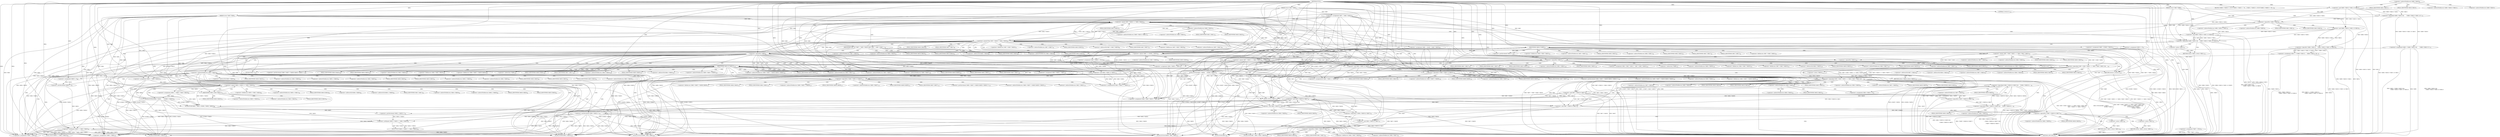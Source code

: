digraph "FUN1" {  
"8" [label = <(METHOD,FUN1)<SUB>1</SUB>> ]
"448" [label = <(METHOD_RETURN,int)<SUB>1</SUB>> ]
"9" [label = <(PARAM,struct VAR1 *VAR2)<SUB>1</SUB>> ]
"10" [label = <(PARAM,struct VAR3 *VAR4)<SUB>1</SUB>> ]
"11" [label = <(PARAM,struct VAR5 *VAR6)<SUB>2</SUB>> ]
"14" [label = <(&lt;operator&gt;.assignment,*VAR7 = NULL)<SUB>4</SUB>> ]
"19" [label = <(&lt;operator&gt;.assignment,VAR9 = (VAR6-&gt;VAR10 &amp;&amp;
		       (VAR6-&gt;VAR10-&gt;V...)<SUB>6</SUB>> ]
"33" [label = <(&lt;operator&gt;.assignment,VAR13 = (!VAR6-&gt;VAR10 ||
 		   (VAR6-&gt;VAR10-&gt;VA...)<SUB>8</SUB>> ]
"48" [label = <(&lt;operator&gt;.assignment,VAR15 = 0)<SUB>10</SUB>> ]
"51" [label = <(&lt;operator&gt;.assignment,VAR8 = &amp;VAR2-&gt;VAR16)<SUB>14</SUB>> ]
"446" [label = <(RETURN,return 0;,return 0;)<SUB>135</SUB>> ]
"64" [label = <(IDENTIFIER,VAR7,for (VAR7 = VAR2-&gt;VAR16;VAR7;VAR7 = VAR7-&gt;VAR17...)<SUB>16</SUB>> ]
"65" [label = <(&lt;operator&gt;.assignment,VAR7 = VAR7-&gt;VAR17.VAR18)<SUB>16</SUB>> ]
"222" [label = <(&lt;operator&gt;.equals,VAR8 == &amp;VAR2-&gt;VAR16)<SUB>64</SUB>> ]
"309" [label = <(&lt;operator&gt;.logicalNot,!VAR9)<SUB>99</SUB>> ]
"447" [label = <(LITERAL,0,return 0;)<SUB>135</SUB>> ]
"21" [label = <(&lt;operator&gt;.logicalAnd,VAR6-&gt;VAR10 &amp;&amp;
		       (VAR6-&gt;VAR10-&gt;VAR11 &amp; V...)<SUB>6</SUB>> ]
"35" [label = <(&lt;operator&gt;.logicalOr,!VAR6-&gt;VAR10 ||
 		   (VAR6-&gt;VAR10-&gt;VAR11 &amp; VAR14))<SUB>8</SUB>> ]
"59" [label = <(&lt;operator&gt;.assignment,VAR7 = VAR2-&gt;VAR16)<SUB>16</SUB>> ]
"213" [label = <(&lt;operator&gt;.assignment,VAR8 = &amp;VAR7-&gt;VAR17.VAR18)<SUB>60</SUB>> ]
"229" [label = <(&lt;operator&gt;.assignment,VAR2-&gt;VAR30 = NULL)<SUB>65</SUB>> ]
"242" [label = <(&lt;operator&gt;.assignment,VAR31 = VAR2-&gt;VAR16)<SUB>73</SUB>> ]
"276" [label = <(&lt;operator&gt;.assignment,VAR25 = 0)<SUB>88</SUB>> ]
"279" [label = <(FUN6,FUN6(VAR31, VAR32,
					 &amp;VAR4-&gt;VAR33, VAR33))<SUB>89</SUB>> ]
"287" [label = <(BLOCK,{
			VAR31-&gt;VAR25++;
			FUN7(VAR31-&gt;VAR25 != VA...,{
			VAR31-&gt;VAR25++;
			FUN7(VAR31-&gt;VAR25 != VA...)<SUB>90</SUB>> ]
"302" [label = <(FUN7,FUN7(VAR25 != VAR4-&gt;VAR25))<SUB>95</SUB>> ]
"319" [label = <(&lt;operator&gt;.assignment,VAR4-&gt;VAR17.VAR18 = VAR7)<SUB>104</SUB>> ]
"326" [label = <(&lt;operator&gt;.assignment,*VAR8 = VAR4)<SUB>105</SUB>> ]
"330" [label = <(&lt;operator&gt;.assignment,VAR4-&gt;VAR34 = VAR2)<SUB>106</SUB>> ]
"335" [label = <(FUN9,FUN9(&amp;VAR4-&gt;VAR35))<SUB>107</SUB>> ]
"340" [label = <(FUN10,FUN10(VAR36, VAR4, VAR6))<SUB>108</SUB>> ]
"344" [label = <(&lt;operator&gt;.postIncrement,VAR6-&gt;VAR37-&gt;VAR38.VAR39-&gt;VAR40++)<SUB>109</SUB>> ]
"25" [label = <(&lt;operator&gt;.and,VAR6-&gt;VAR10-&gt;VAR11 &amp; VAR12)<SUB>7</SUB>> ]
"36" [label = <(&lt;operator&gt;.logicalNot,!VAR6-&gt;VAR10)<SUB>8</SUB>> ]
"40" [label = <(&lt;operator&gt;.and,VAR6-&gt;VAR10-&gt;VAR11 &amp; VAR14)<SUB>9</SUB>> ]
"74" [label = <(&lt;operator&gt;.equals,VAR7-&gt;VAR19 == VAR4-&gt;VAR19)<SUB>19</SUB>> ]
"204" [label = <(&lt;operator&gt;.greaterThan,VAR7-&gt;VAR19 &gt; VAR4-&gt;VAR19)<SUB>57</SUB>> ]
"248" [label = <(IDENTIFIER,VAR31,while (VAR31))<SUB>74</SUB>> ]
"288" [label = <(&lt;operator&gt;.postIncrement,VAR31-&gt;VAR25++)<SUB>91</SUB>> ]
"292" [label = <(FUN7,FUN7(VAR31-&gt;VAR25 != VAR4-&gt;VAR25))<SUB>92</SUB>> ]
"300" [label = <(&lt;operator&gt;.postIncrement,VAR25++)<SUB>93</SUB>> ]
"313" [label = <(&lt;operator&gt;.logicalNot,!VAR13)<SUB>100</SUB>> ]
"355" [label = <(&lt;operator&gt;.logicalNot,!(VAR2-&gt;VAR41 &amp; VAR42))<SUB>111</SUB>> ]
"392" [label = <(&lt;operator&gt;.assignment,*VAR8 = VAR4)<SUB>123</SUB>> ]
"396" [label = <(&lt;operator&gt;.assignment,VAR4-&gt;VAR34 = VAR2)<SUB>124</SUB>> ]
"401" [label = <(&lt;operator&gt;.assignment,VAR4-&gt;VAR17.VAR18 = VAR7-&gt;VAR17.VAR18)<SUB>125</SUB>> ]
"412" [label = <(FUN9,FUN9(&amp;VAR4-&gt;VAR35))<SUB>126</SUB>> ]
"417" [label = <(FUN10,FUN10(VAR36, VAR4, VAR6))<SUB>127</SUB>> ]
"421" [label = <(FUN11,FUN11(VAR7))<SUB>128</SUB>> ]
"269" [label = <(&lt;operator&gt;.assignment,VAR31 = VAR31-&gt;VAR17.VAR18)<SUB>85</SUB>> ]
"303" [label = <(&lt;operator&gt;.notEquals,VAR25 != VAR4-&gt;VAR25)<SUB>95</SUB>> ]
"316" [label = <(FUN8,FUN8(&quot;&quot;))<SUB>101</SUB>> ]
"362" [label = <(&lt;operator&gt;.postIncrement,VAR6-&gt;VAR37-&gt;VAR38.VAR39-&gt;VAR43++)<SUB>112</SUB>> ]
"372" [label = <(&lt;operators&gt;.assignmentOr,VAR2-&gt;VAR41 |= VAR42)<SUB>113</SUB>> ]
"380" [label = <(&lt;operator&gt;.logicalNot,!VAR15)<SUB>117</SUB>> ]
"424" [label = <(&lt;operator&gt;.logicalNot,!(VAR2-&gt;VAR41 &amp; VAR42))<SUB>129</SUB>> ]
"83" [label = <(&lt;operator&gt;.logicalAnd,VAR6-&gt;VAR10 &amp;&amp;
			    (VAR6-&gt;VAR10-&gt;VAR11 &amp; VAR20))<SUB>21</SUB>> ]
"99" [label = <(IDENTIFIER,VAR9,if (VAR9))<SUB>24</SUB>> ]
"105" [label = <(&lt;operator&gt;.logicalAnd,VAR7-&gt;VAR17.VAR22 == VAR4-&gt;VAR17.VAR22 &amp;&amp;
			  ...)<SUB>29</SUB>> ]
"179" [label = <(&lt;operator&gt;.logicalAnd,VAR4-&gt;VAR26 &amp; VAR29 &amp;&amp;

			    !(VAR4-&gt;VAR26 &amp; ...)<SUB>45</SUB>> ]
"251" [label = <(&lt;operator&gt;.equals,VAR31-&gt;VAR19 == VAR4-&gt;VAR19)<SUB>76</SUB>> ]
"293" [label = <(&lt;operator&gt;.notEquals,VAR31-&gt;VAR25 != VAR4-&gt;VAR25)<SUB>92</SUB>> ]
"356" [label = <(&lt;operator&gt;.and,VAR2-&gt;VAR41 &amp; VAR42)<SUB>111</SUB>> ]
"387" [label = <(FUN8,FUN8(&quot;&quot;))<SUB>120</SUB>> ]
"389" [label = <(RETURN,return -VAR44;,return -VAR44;)<SUB>121</SUB>> ]
"431" [label = <(&lt;operator&gt;.postIncrement,VAR6-&gt;VAR37-&gt;VAR38.VAR39-&gt;VAR43++)<SUB>130</SUB>> ]
"441" [label = <(&lt;operators&gt;.assignmentOr,VAR2-&gt;VAR41 |= VAR42)<SUB>131</SUB>> ]
"95" [label = <(RETURN,return -VAR21;,return -VAR21;)<SUB>23</SUB>> ]
"101" [label = <(&lt;operator&gt;.postIncrement,VAR15++)<SUB>25</SUB>> ]
"175" [label = <(RETURN,return -VAR21;,return -VAR21;)<SUB>41</SUB>> ]
"199" [label = <(&lt;operator&gt;.postIncrement,VAR4-&gt;VAR25++)<SUB>54</SUB>> ]
"259" [label = <(FUN5,FUN5(&amp;VAR4-&gt;VAR33,
 					      &amp;VAR31-&gt;VAR33))<SUB>81</SUB>> ]
"384" [label = <(IDENTIFIER,VAR13,if (VAR13))<SUB>118</SUB>> ]
"390" [label = <(&lt;operator&gt;.minus,-VAR44)<SUB>121</SUB>> ]
"425" [label = <(&lt;operator&gt;.and,VAR2-&gt;VAR41 &amp; VAR42)<SUB>129</SUB>> ]
"87" [label = <(&lt;operator&gt;.and,VAR6-&gt;VAR10-&gt;VAR11 &amp; VAR20)<SUB>22</SUB>> ]
"96" [label = <(&lt;operator&gt;.minus,-VAR21)<SUB>23</SUB>> ]
"106" [label = <(&lt;operator&gt;.logicalAnd,VAR7-&gt;VAR17.VAR22 == VAR4-&gt;VAR17.VAR22 &amp;&amp;
			  ...)<SUB>29</SUB>> ]
"125" [label = <(FUN2,FUN2(&amp;VAR7-&gt;VAR24,
					    &amp;VAR4-&gt;VAR24))<SUB>31</SUB>> ]
"146" [label = <(&lt;operator&gt;.logicalNot,!(VAR7-&gt;VAR26 &amp; VAR27))<SUB>35</SUB>> ]
"157" [label = <(&lt;operator&gt;.logicalNot,!(VAR4-&gt;VAR26 &amp; VAR27))<SUB>37</SUB>> ]
"176" [label = <(&lt;operator&gt;.minus,-VAR21)<SUB>41</SUB>> ]
"180" [label = <(&lt;operator&gt;.logicalAnd,VAR4-&gt;VAR26 &amp; VAR29 &amp;&amp;

			    !(VAR4-&gt;VAR26 &amp; ...)<SUB>45</SUB>> ]
"192" [label = <(&lt;operator&gt;.logicalNot,!(VAR7-&gt;VAR26 &amp; VAR27))<SUB>49</SUB>> ]
"107" [label = <(&lt;operator&gt;.equals,VAR7-&gt;VAR17.VAR22 == VAR4-&gt;VAR17.VAR22)<SUB>29</SUB>> ]
"118" [label = <(&lt;operator&gt;.equals,VAR7-&gt;VAR23 == VAR4-&gt;VAR23)<SUB>30</SUB>> ]
"140" [label = <(&lt;operator&gt;.assignment,VAR4-&gt;VAR25 = 0)<SUB>34</SUB>> ]
"153" [label = <(RETURN,return -VAR21;,return -VAR21;)<SUB>36</SUB>> ]
"164" [label = <(FUN3,FUN3(VAR7))<SUB>38</SUB>> ]
"181" [label = <(&lt;operator&gt;.and,VAR4-&gt;VAR26 &amp; VAR29)<SUB>45</SUB>> ]
"186" [label = <(&lt;operator&gt;.logicalNot,!(VAR4-&gt;VAR26 &amp; VAR27))<SUB>47</SUB>> ]
"193" [label = <(&lt;operator&gt;.and,VAR7-&gt;VAR26 &amp; VAR27)<SUB>49</SUB>> ]
"147" [label = <(&lt;operator&gt;.and,VAR7-&gt;VAR26 &amp; VAR27)<SUB>35</SUB>> ]
"154" [label = <(&lt;operator&gt;.minus,-VAR21)<SUB>36</SUB>> ]
"158" [label = <(&lt;operator&gt;.and,VAR4-&gt;VAR26 &amp; VAR27)<SUB>37</SUB>> ]
"168" [label = <(FUN4,FUN4(VAR7, VAR4-&gt;VAR17.VAR28))<SUB>40</SUB>> ]
"187" [label = <(&lt;operator&gt;.and,VAR4-&gt;VAR26 &amp; VAR27)<SUB>47</SUB>> ]
"235" [label = <(&lt;operator&gt;.indirectFieldAccess,VAR4-&gt;VAR25)<SUB>68</SUB>> ]
"22" [label = <(&lt;operator&gt;.indirectFieldAccess,VAR6-&gt;VAR10)<SUB>6</SUB>> ]
"67" [label = <(&lt;operator&gt;.fieldAccess,VAR7-&gt;VAR17.VAR18)<SUB>16</SUB>> ]
"224" [label = <(&lt;operator&gt;.addressOf,&amp;VAR2-&gt;VAR16)<SUB>64</SUB>> ]
"237" [label = <(FIELD_IDENTIFIER,VAR25,VAR25)<SUB>68</SUB>> ]
"26" [label = <(&lt;operator&gt;.indirectFieldAccess,VAR6-&gt;VAR10-&gt;VAR11)<SUB>7</SUB>> ]
"41" [label = <(&lt;operator&gt;.indirectFieldAccess,VAR6-&gt;VAR10-&gt;VAR11)<SUB>9</SUB>> ]
"68" [label = <(&lt;operator&gt;.indirectFieldAccess,VAR7-&gt;VAR17)<SUB>16</SUB>> ]
"71" [label = <(FIELD_IDENTIFIER,VAR18,VAR18)<SUB>16</SUB>> ]
"215" [label = <(&lt;operator&gt;.addressOf,&amp;VAR7-&gt;VAR17.VAR18)<SUB>60</SUB>> ]
"225" [label = <(&lt;operator&gt;.indirectFieldAccess,VAR2-&gt;VAR16)<SUB>64</SUB>> ]
"230" [label = <(&lt;operator&gt;.indirectFieldAccess,VAR2-&gt;VAR30)<SUB>65</SUB>> ]
"244" [label = <(&lt;operator&gt;.indirectFieldAccess,VAR2-&gt;VAR16)<SUB>73</SUB>> ]
"282" [label = <(&lt;operator&gt;.addressOf,&amp;VAR4-&gt;VAR33)<SUB>90</SUB>> ]
"320" [label = <(&lt;operator&gt;.fieldAccess,VAR4-&gt;VAR17.VAR18)<SUB>104</SUB>> ]
"327" [label = <(&lt;operator&gt;.indirection,*VAR8)<SUB>105</SUB>> ]
"331" [label = <(&lt;operator&gt;.indirectFieldAccess,VAR4-&gt;VAR34)<SUB>106</SUB>> ]
"336" [label = <(&lt;operator&gt;.addressOf,&amp;VAR4-&gt;VAR35)<SUB>107</SUB>> ]
"345" [label = <(&lt;operator&gt;.indirectFieldAccess,VAR6-&gt;VAR37-&gt;VAR38.VAR39-&gt;VAR40)<SUB>109</SUB>> ]
"27" [label = <(&lt;operator&gt;.indirectFieldAccess,VAR6-&gt;VAR10)<SUB>7</SUB>> ]
"30" [label = <(FIELD_IDENTIFIER,VAR11,VAR11)<SUB>7</SUB>> ]
"42" [label = <(&lt;operator&gt;.indirectFieldAccess,VAR6-&gt;VAR10)<SUB>9</SUB>> ]
"45" [label = <(FIELD_IDENTIFIER,VAR11,VAR11)<SUB>9</SUB>> ]
"70" [label = <(FIELD_IDENTIFIER,VAR17,VAR17)<SUB>16</SUB>> ]
"75" [label = <(&lt;operator&gt;.indirectFieldAccess,VAR7-&gt;VAR19)<SUB>19</SUB>> ]
"78" [label = <(&lt;operator&gt;.indirectFieldAccess,VAR4-&gt;VAR19)<SUB>19</SUB>> ]
"205" [label = <(&lt;operator&gt;.indirectFieldAccess,VAR7-&gt;VAR19)<SUB>57</SUB>> ]
"208" [label = <(&lt;operator&gt;.indirectFieldAccess,VAR4-&gt;VAR19)<SUB>57</SUB>> ]
"216" [label = <(&lt;operator&gt;.fieldAccess,VAR7-&gt;VAR17.VAR18)<SUB>60</SUB>> ]
"227" [label = <(FIELD_IDENTIFIER,VAR16,VAR16)<SUB>64</SUB>> ]
"232" [label = <(FIELD_IDENTIFIER,VAR30,VAR30)<SUB>65</SUB>> ]
"246" [label = <(FIELD_IDENTIFIER,VAR16,VAR16)<SUB>73</SUB>> ]
"283" [label = <(&lt;operator&gt;.indirectFieldAccess,VAR4-&gt;VAR33)<SUB>90</SUB>> ]
"289" [label = <(&lt;operator&gt;.indirectFieldAccess,VAR31-&gt;VAR25)<SUB>91</SUB>> ]
"305" [label = <(&lt;operator&gt;.indirectFieldAccess,VAR4-&gt;VAR25)<SUB>95</SUB>> ]
"321" [label = <(&lt;operator&gt;.indirectFieldAccess,VAR4-&gt;VAR17)<SUB>104</SUB>> ]
"324" [label = <(FIELD_IDENTIFIER,VAR18,VAR18)<SUB>104</SUB>> ]
"333" [label = <(FIELD_IDENTIFIER,VAR34,VAR34)<SUB>106</SUB>> ]
"337" [label = <(&lt;operator&gt;.indirectFieldAccess,VAR4-&gt;VAR35)<SUB>107</SUB>> ]
"346" [label = <(&lt;operator&gt;.fieldAccess,VAR6-&gt;VAR37-&gt;VAR38.VAR39)<SUB>109</SUB>> ]
"353" [label = <(FIELD_IDENTIFIER,VAR40,VAR40)<SUB>109</SUB>> ]
"393" [label = <(&lt;operator&gt;.indirection,*VAR8)<SUB>123</SUB>> ]
"397" [label = <(&lt;operator&gt;.indirectFieldAccess,VAR4-&gt;VAR34)<SUB>124</SUB>> ]
"402" [label = <(&lt;operator&gt;.fieldAccess,VAR4-&gt;VAR17.VAR18)<SUB>125</SUB>> ]
"407" [label = <(&lt;operator&gt;.fieldAccess,VAR7-&gt;VAR17.VAR18)<SUB>125</SUB>> ]
"413" [label = <(&lt;operator&gt;.addressOf,&amp;VAR4-&gt;VAR35)<SUB>126</SUB>> ]
"29" [label = <(FIELD_IDENTIFIER,VAR10,VAR10)<SUB>7</SUB>> ]
"44" [label = <(FIELD_IDENTIFIER,VAR10,VAR10)<SUB>9</SUB>> ]
"77" [label = <(FIELD_IDENTIFIER,VAR19,VAR19)<SUB>19</SUB>> ]
"80" [label = <(FIELD_IDENTIFIER,VAR19,VAR19)<SUB>19</SUB>> ]
"207" [label = <(FIELD_IDENTIFIER,VAR19,VAR19)<SUB>57</SUB>> ]
"210" [label = <(FIELD_IDENTIFIER,VAR19,VAR19)<SUB>57</SUB>> ]
"217" [label = <(&lt;operator&gt;.indirectFieldAccess,VAR7-&gt;VAR17)<SUB>60</SUB>> ]
"220" [label = <(FIELD_IDENTIFIER,VAR18,VAR18)<SUB>60</SUB>> ]
"271" [label = <(&lt;operator&gt;.fieldAccess,VAR31-&gt;VAR17.VAR18)<SUB>85</SUB>> ]
"285" [label = <(FIELD_IDENTIFIER,VAR33,VAR33)<SUB>90</SUB>> ]
"291" [label = <(FIELD_IDENTIFIER,VAR25,VAR25)<SUB>91</SUB>> ]
"294" [label = <(&lt;operator&gt;.indirectFieldAccess,VAR31-&gt;VAR25)<SUB>92</SUB>> ]
"297" [label = <(&lt;operator&gt;.indirectFieldAccess,VAR4-&gt;VAR25)<SUB>92</SUB>> ]
"307" [label = <(FIELD_IDENTIFIER,VAR25,VAR25)<SUB>95</SUB>> ]
"323" [label = <(FIELD_IDENTIFIER,VAR17,VAR17)<SUB>104</SUB>> ]
"339" [label = <(FIELD_IDENTIFIER,VAR35,VAR35)<SUB>107</SUB>> ]
"347" [label = <(&lt;operator&gt;.indirectFieldAccess,VAR6-&gt;VAR37-&gt;VAR38)<SUB>109</SUB>> ]
"352" [label = <(FIELD_IDENTIFIER,VAR39,VAR39)<SUB>109</SUB>> ]
"357" [label = <(&lt;operator&gt;.indirectFieldAccess,VAR2-&gt;VAR41)<SUB>111</SUB>> ]
"363" [label = <(&lt;operator&gt;.indirectFieldAccess,VAR6-&gt;VAR37-&gt;VAR38.VAR39-&gt;VAR43)<SUB>112</SUB>> ]
"373" [label = <(&lt;operator&gt;.indirectFieldAccess,VAR2-&gt;VAR41)<SUB>113</SUB>> ]
"399" [label = <(FIELD_IDENTIFIER,VAR34,VAR34)<SUB>124</SUB>> ]
"403" [label = <(&lt;operator&gt;.indirectFieldAccess,VAR4-&gt;VAR17)<SUB>125</SUB>> ]
"406" [label = <(FIELD_IDENTIFIER,VAR18,VAR18)<SUB>125</SUB>> ]
"408" [label = <(&lt;operator&gt;.indirectFieldAccess,VAR7-&gt;VAR17)<SUB>125</SUB>> ]
"411" [label = <(FIELD_IDENTIFIER,VAR18,VAR18)<SUB>125</SUB>> ]
"414" [label = <(&lt;operator&gt;.indirectFieldAccess,VAR4-&gt;VAR35)<SUB>126</SUB>> ]
"84" [label = <(&lt;operator&gt;.indirectFieldAccess,VAR6-&gt;VAR10)<SUB>21</SUB>> ]
"219" [label = <(FIELD_IDENTIFIER,VAR17,VAR17)<SUB>60</SUB>> ]
"252" [label = <(&lt;operator&gt;.indirectFieldAccess,VAR31-&gt;VAR19)<SUB>76</SUB>> ]
"255" [label = <(&lt;operator&gt;.indirectFieldAccess,VAR4-&gt;VAR19)<SUB>76</SUB>> ]
"272" [label = <(&lt;operator&gt;.indirectFieldAccess,VAR31-&gt;VAR17)<SUB>85</SUB>> ]
"275" [label = <(FIELD_IDENTIFIER,VAR18,VAR18)<SUB>85</SUB>> ]
"296" [label = <(FIELD_IDENTIFIER,VAR25,VAR25)<SUB>92</SUB>> ]
"299" [label = <(FIELD_IDENTIFIER,VAR25,VAR25)<SUB>92</SUB>> ]
"348" [label = <(&lt;operator&gt;.indirectFieldAccess,VAR6-&gt;VAR37)<SUB>109</SUB>> ]
"351" [label = <(FIELD_IDENTIFIER,VAR38,VAR38)<SUB>109</SUB>> ]
"359" [label = <(FIELD_IDENTIFIER,VAR41,VAR41)<SUB>111</SUB>> ]
"364" [label = <(&lt;operator&gt;.fieldAccess,VAR6-&gt;VAR37-&gt;VAR38.VAR39)<SUB>112</SUB>> ]
"371" [label = <(FIELD_IDENTIFIER,VAR43,VAR43)<SUB>112</SUB>> ]
"375" [label = <(FIELD_IDENTIFIER,VAR41,VAR41)<SUB>113</SUB>> ]
"405" [label = <(FIELD_IDENTIFIER,VAR17,VAR17)<SUB>125</SUB>> ]
"410" [label = <(FIELD_IDENTIFIER,VAR17,VAR17)<SUB>125</SUB>> ]
"416" [label = <(FIELD_IDENTIFIER,VAR35,VAR35)<SUB>126</SUB>> ]
"426" [label = <(&lt;operator&gt;.indirectFieldAccess,VAR2-&gt;VAR41)<SUB>129</SUB>> ]
"432" [label = <(&lt;operator&gt;.indirectFieldAccess,VAR6-&gt;VAR37-&gt;VAR38.VAR39-&gt;VAR43)<SUB>130</SUB>> ]
"442" [label = <(&lt;operator&gt;.indirectFieldAccess,VAR2-&gt;VAR41)<SUB>131</SUB>> ]
"86" [label = <(FIELD_IDENTIFIER,VAR10,VAR10)<SUB>21</SUB>> ]
"88" [label = <(&lt;operator&gt;.indirectFieldAccess,VAR6-&gt;VAR10-&gt;VAR11)<SUB>22</SUB>> ]
"126" [label = <(&lt;operator&gt;.addressOf,&amp;VAR7-&gt;VAR24)<SUB>31</SUB>> ]
"130" [label = <(&lt;operator&gt;.addressOf,&amp;VAR4-&gt;VAR24)<SUB>32</SUB>> ]
"136" [label = <(&lt;operator&gt;.indirectFieldAccess,VAR4-&gt;VAR25)<SUB>33</SUB>> ]
"200" [label = <(&lt;operator&gt;.indirectFieldAccess,VAR4-&gt;VAR25)<SUB>54</SUB>> ]
"254" [label = <(FIELD_IDENTIFIER,VAR19,VAR19)<SUB>76</SUB>> ]
"257" [label = <(FIELD_IDENTIFIER,VAR19,VAR19)<SUB>76</SUB>> ]
"260" [label = <(&lt;operator&gt;.addressOf,&amp;VAR4-&gt;VAR33)<SUB>81</SUB>> ]
"264" [label = <(&lt;operator&gt;.addressOf,&amp;VAR31-&gt;VAR33)<SUB>82</SUB>> ]
"274" [label = <(FIELD_IDENTIFIER,VAR17,VAR17)<SUB>85</SUB>> ]
"350" [label = <(FIELD_IDENTIFIER,VAR37,VAR37)<SUB>109</SUB>> ]
"365" [label = <(&lt;operator&gt;.indirectFieldAccess,VAR6-&gt;VAR37-&gt;VAR38)<SUB>112</SUB>> ]
"370" [label = <(FIELD_IDENTIFIER,VAR39,VAR39)<SUB>112</SUB>> ]
"428" [label = <(FIELD_IDENTIFIER,VAR41,VAR41)<SUB>129</SUB>> ]
"433" [label = <(&lt;operator&gt;.fieldAccess,VAR6-&gt;VAR37-&gt;VAR38.VAR39)<SUB>130</SUB>> ]
"440" [label = <(FIELD_IDENTIFIER,VAR43,VAR43)<SUB>130</SUB>> ]
"444" [label = <(FIELD_IDENTIFIER,VAR41,VAR41)<SUB>131</SUB>> ]
"89" [label = <(&lt;operator&gt;.indirectFieldAccess,VAR6-&gt;VAR10)<SUB>22</SUB>> ]
"92" [label = <(FIELD_IDENTIFIER,VAR11,VAR11)<SUB>22</SUB>> ]
"108" [label = <(&lt;operator&gt;.fieldAccess,VAR7-&gt;VAR17.VAR22)<SUB>29</SUB>> ]
"113" [label = <(&lt;operator&gt;.fieldAccess,VAR4-&gt;VAR17.VAR22)<SUB>29</SUB>> ]
"119" [label = <(&lt;operator&gt;.indirectFieldAccess,VAR7-&gt;VAR23)<SUB>30</SUB>> ]
"122" [label = <(&lt;operator&gt;.indirectFieldAccess,VAR4-&gt;VAR23)<SUB>30</SUB>> ]
"127" [label = <(&lt;operator&gt;.indirectFieldAccess,VAR7-&gt;VAR24)<SUB>31</SUB>> ]
"131" [label = <(&lt;operator&gt;.indirectFieldAccess,VAR4-&gt;VAR24)<SUB>32</SUB>> ]
"138" [label = <(FIELD_IDENTIFIER,VAR25,VAR25)<SUB>33</SUB>> ]
"182" [label = <(&lt;operator&gt;.indirectFieldAccess,VAR4-&gt;VAR26)<SUB>45</SUB>> ]
"194" [label = <(&lt;operator&gt;.indirectFieldAccess,VAR7-&gt;VAR26)<SUB>49</SUB>> ]
"202" [label = <(FIELD_IDENTIFIER,VAR25,VAR25)<SUB>54</SUB>> ]
"261" [label = <(&lt;operator&gt;.indirectFieldAccess,VAR4-&gt;VAR33)<SUB>81</SUB>> ]
"265" [label = <(&lt;operator&gt;.indirectFieldAccess,VAR31-&gt;VAR33)<SUB>82</SUB>> ]
"366" [label = <(&lt;operator&gt;.indirectFieldAccess,VAR6-&gt;VAR37)<SUB>112</SUB>> ]
"369" [label = <(FIELD_IDENTIFIER,VAR38,VAR38)<SUB>112</SUB>> ]
"434" [label = <(&lt;operator&gt;.indirectFieldAccess,VAR6-&gt;VAR37-&gt;VAR38)<SUB>130</SUB>> ]
"439" [label = <(FIELD_IDENTIFIER,VAR39,VAR39)<SUB>130</SUB>> ]
"91" [label = <(FIELD_IDENTIFIER,VAR10,VAR10)<SUB>22</SUB>> ]
"109" [label = <(&lt;operator&gt;.indirectFieldAccess,VAR7-&gt;VAR17)<SUB>29</SUB>> ]
"112" [label = <(FIELD_IDENTIFIER,VAR22,VAR22)<SUB>29</SUB>> ]
"114" [label = <(&lt;operator&gt;.indirectFieldAccess,VAR4-&gt;VAR17)<SUB>29</SUB>> ]
"117" [label = <(FIELD_IDENTIFIER,VAR22,VAR22)<SUB>29</SUB>> ]
"121" [label = <(FIELD_IDENTIFIER,VAR23,VAR23)<SUB>30</SUB>> ]
"124" [label = <(FIELD_IDENTIFIER,VAR23,VAR23)<SUB>30</SUB>> ]
"129" [label = <(FIELD_IDENTIFIER,VAR24,VAR24)<SUB>31</SUB>> ]
"133" [label = <(FIELD_IDENTIFIER,VAR24,VAR24)<SUB>32</SUB>> ]
"141" [label = <(&lt;operator&gt;.indirectFieldAccess,VAR4-&gt;VAR25)<SUB>34</SUB>> ]
"148" [label = <(&lt;operator&gt;.indirectFieldAccess,VAR7-&gt;VAR26)<SUB>35</SUB>> ]
"159" [label = <(&lt;operator&gt;.indirectFieldAccess,VAR4-&gt;VAR26)<SUB>37</SUB>> ]
"184" [label = <(FIELD_IDENTIFIER,VAR26,VAR26)<SUB>45</SUB>> ]
"188" [label = <(&lt;operator&gt;.indirectFieldAccess,VAR4-&gt;VAR26)<SUB>47</SUB>> ]
"196" [label = <(FIELD_IDENTIFIER,VAR26,VAR26)<SUB>49</SUB>> ]
"263" [label = <(FIELD_IDENTIFIER,VAR33,VAR33)<SUB>81</SUB>> ]
"267" [label = <(FIELD_IDENTIFIER,VAR33,VAR33)<SUB>82</SUB>> ]
"368" [label = <(FIELD_IDENTIFIER,VAR37,VAR37)<SUB>112</SUB>> ]
"435" [label = <(&lt;operator&gt;.indirectFieldAccess,VAR6-&gt;VAR37)<SUB>130</SUB>> ]
"438" [label = <(FIELD_IDENTIFIER,VAR38,VAR38)<SUB>130</SUB>> ]
"111" [label = <(FIELD_IDENTIFIER,VAR17,VAR17)<SUB>29</SUB>> ]
"116" [label = <(FIELD_IDENTIFIER,VAR17,VAR17)<SUB>29</SUB>> ]
"143" [label = <(FIELD_IDENTIFIER,VAR25,VAR25)<SUB>34</SUB>> ]
"150" [label = <(FIELD_IDENTIFIER,VAR26,VAR26)<SUB>35</SUB>> ]
"161" [label = <(FIELD_IDENTIFIER,VAR26,VAR26)<SUB>37</SUB>> ]
"170" [label = <(&lt;operator&gt;.fieldAccess,VAR4-&gt;VAR17.VAR28)<SUB>40</SUB>> ]
"190" [label = <(FIELD_IDENTIFIER,VAR26,VAR26)<SUB>47</SUB>> ]
"437" [label = <(FIELD_IDENTIFIER,VAR37,VAR37)<SUB>130</SUB>> ]
"171" [label = <(&lt;operator&gt;.indirectFieldAccess,VAR4-&gt;VAR17)<SUB>40</SUB>> ]
"174" [label = <(FIELD_IDENTIFIER,VAR28,VAR28)<SUB>40</SUB>> ]
"173" [label = <(FIELD_IDENTIFIER,VAR17,VAR17)<SUB>40</SUB>> ]
  "153" -> "448"  [ label = "DDG: &lt;RET&gt;"] 
  "446" -> "448"  [ label = "DDG: &lt;RET&gt;"] 
  "389" -> "448"  [ label = "DDG: &lt;RET&gt;"] 
  "95" -> "448"  [ label = "DDG: &lt;RET&gt;"] 
  "175" -> "448"  [ label = "DDG: &lt;RET&gt;"] 
  "9" -> "448"  [ label = "DDG: VAR2"] 
  "10" -> "448"  [ label = "DDG: VAR4"] 
  "11" -> "448"  [ label = "DDG: VAR6"] 
  "14" -> "448"  [ label = "DDG: NULL"] 
  "14" -> "448"  [ label = "DDG: *VAR7 = NULL"] 
  "19" -> "448"  [ label = "DDG: VAR9"] 
  "25" -> "448"  [ label = "DDG: VAR6-&gt;VAR10-&gt;VAR11"] 
  "21" -> "448"  [ label = "DDG: VAR6-&gt;VAR10-&gt;VAR11 &amp; VAR12"] 
  "19" -> "448"  [ label = "DDG: VAR6-&gt;VAR10 &amp;&amp;
		       (VAR6-&gt;VAR10-&gt;VAR11 &amp; VAR12)"] 
  "19" -> "448"  [ label = "DDG: VAR9 = (VAR6-&gt;VAR10 &amp;&amp;
		       (VAR6-&gt;VAR10-&gt;VAR11 &amp; VAR12))"] 
  "33" -> "448"  [ label = "DDG: VAR13"] 
  "35" -> "448"  [ label = "DDG: !VAR6-&gt;VAR10"] 
  "40" -> "448"  [ label = "DDG: VAR6-&gt;VAR10-&gt;VAR11"] 
  "35" -> "448"  [ label = "DDG: VAR6-&gt;VAR10-&gt;VAR11 &amp; VAR14"] 
  "33" -> "448"  [ label = "DDG: !VAR6-&gt;VAR10 ||
 		   (VAR6-&gt;VAR10-&gt;VAR11 &amp; VAR14)"] 
  "33" -> "448"  [ label = "DDG: VAR13 = (!VAR6-&gt;VAR10 ||
 		   (VAR6-&gt;VAR10-&gt;VAR11 &amp; VAR14))"] 
  "48" -> "448"  [ label = "DDG: VAR15"] 
  "48" -> "448"  [ label = "DDG: VAR15 = 0"] 
  "51" -> "448"  [ label = "DDG: VAR8"] 
  "51" -> "448"  [ label = "DDG: &amp;VAR2-&gt;VAR16"] 
  "51" -> "448"  [ label = "DDG: VAR8 = &amp;VAR2-&gt;VAR16"] 
  "59" -> "448"  [ label = "DDG: VAR7"] 
  "59" -> "448"  [ label = "DDG: VAR2-&gt;VAR16"] 
  "59" -> "448"  [ label = "DDG: VAR7 = VAR2-&gt;VAR16"] 
  "74" -> "448"  [ label = "DDG: VAR7-&gt;VAR19"] 
  "74" -> "448"  [ label = "DDG: VAR4-&gt;VAR19"] 
  "74" -> "448"  [ label = "DDG: VAR7-&gt;VAR19 == VAR4-&gt;VAR19"] 
  "83" -> "448"  [ label = "DDG: VAR6-&gt;VAR10"] 
  "87" -> "448"  [ label = "DDG: VAR6-&gt;VAR10-&gt;VAR11"] 
  "83" -> "448"  [ label = "DDG: VAR6-&gt;VAR10-&gt;VAR11 &amp; VAR20"] 
  "83" -> "448"  [ label = "DDG: VAR6-&gt;VAR10 &amp;&amp;
			    (VAR6-&gt;VAR10-&gt;VAR11 &amp; VAR20)"] 
  "107" -> "448"  [ label = "DDG: VAR4-&gt;VAR17.VAR22"] 
  "106" -> "448"  [ label = "DDG: VAR7-&gt;VAR17.VAR22 == VAR4-&gt;VAR17.VAR22"] 
  "118" -> "448"  [ label = "DDG: VAR7-&gt;VAR23"] 
  "118" -> "448"  [ label = "DDG: VAR4-&gt;VAR23"] 
  "106" -> "448"  [ label = "DDG: VAR7-&gt;VAR23 == VAR4-&gt;VAR23"] 
  "105" -> "448"  [ label = "DDG: VAR7-&gt;VAR17.VAR22 == VAR4-&gt;VAR17.VAR22 &amp;&amp;
			    VAR7-&gt;VAR23 == VAR4-&gt;VAR23"] 
  "125" -> "448"  [ label = "DDG: &amp;VAR7-&gt;VAR24"] 
  "125" -> "448"  [ label = "DDG: &amp;VAR4-&gt;VAR24"] 
  "105" -> "448"  [ label = "DDG: FUN2(&amp;VAR7-&gt;VAR24,
					    &amp;VAR4-&gt;VAR24)"] 
  "105" -> "448"  [ label = "DDG: VAR7-&gt;VAR17.VAR22 == VAR4-&gt;VAR17.VAR22 &amp;&amp;
			    VAR7-&gt;VAR23 == VAR4-&gt;VAR23 &amp;&amp;
			    FUN2(&amp;VAR7-&gt;VAR24,
					    &amp;VAR4-&gt;VAR24)"] 
  "181" -> "448"  [ label = "DDG: VAR4-&gt;VAR26"] 
  "180" -> "448"  [ label = "DDG: VAR4-&gt;VAR26 &amp; VAR29"] 
  "187" -> "448"  [ label = "DDG: VAR4-&gt;VAR26"] 
  "187" -> "448"  [ label = "DDG: VAR27"] 
  "186" -> "448"  [ label = "DDG: VAR4-&gt;VAR26 &amp; VAR27"] 
  "180" -> "448"  [ label = "DDG: !(VAR4-&gt;VAR26 &amp; VAR27)"] 
  "179" -> "448"  [ label = "DDG: VAR4-&gt;VAR26 &amp; VAR29 &amp;&amp;

			    !(VAR4-&gt;VAR26 &amp; VAR27)"] 
  "193" -> "448"  [ label = "DDG: VAR7-&gt;VAR26"] 
  "193" -> "448"  [ label = "DDG: VAR27"] 
  "192" -> "448"  [ label = "DDG: VAR7-&gt;VAR26 &amp; VAR27"] 
  "179" -> "448"  [ label = "DDG: !(VAR7-&gt;VAR26 &amp; VAR27)"] 
  "179" -> "448"  [ label = "DDG: VAR4-&gt;VAR26 &amp; VAR29 &amp;&amp;

			    !(VAR4-&gt;VAR26 &amp; VAR27) &amp;&amp;

			    !(VAR7-&gt;VAR26 &amp; VAR27)"] 
  "199" -> "448"  [ label = "DDG: VAR4-&gt;VAR25"] 
  "199" -> "448"  [ label = "DDG: VAR4-&gt;VAR25++"] 
  "204" -> "448"  [ label = "DDG: VAR7-&gt;VAR19 &gt; VAR4-&gt;VAR19"] 
  "213" -> "448"  [ label = "DDG: VAR8"] 
  "213" -> "448"  [ label = "DDG: &amp;VAR7-&gt;VAR17.VAR18"] 
  "213" -> "448"  [ label = "DDG: VAR8 = &amp;VAR7-&gt;VAR17.VAR18"] 
  "65" -> "448"  [ label = "DDG: VAR7"] 
  "65" -> "448"  [ label = "DDG: VAR7-&gt;VAR17.VAR18"] 
  "65" -> "448"  [ label = "DDG: VAR7 = VAR7-&gt;VAR17.VAR18"] 
  "96" -> "448"  [ label = "DDG: VAR21"] 
  "96" -> "448"  [ label = "DDG: -VAR21"] 
  "40" -> "448"  [ label = "DDG: VAR14"] 
  "25" -> "448"  [ label = "DDG: VAR12"] 
  "87" -> "448"  [ label = "DDG: VAR20"] 
  "279" -> "448"  [ label = "DDG: VAR33"] 
  "181" -> "448"  [ label = "DDG: VAR29"] 
  "8" -> "9"  [ label = "DDG: "] 
  "8" -> "10"  [ label = "DDG: "] 
  "8" -> "11"  [ label = "DDG: "] 
  "8" -> "14"  [ label = "DDG: "] 
  "21" -> "19"  [ label = "DDG: VAR6-&gt;VAR10"] 
  "21" -> "19"  [ label = "DDG: VAR6-&gt;VAR10-&gt;VAR11 &amp; VAR12"] 
  "35" -> "33"  [ label = "DDG: !VAR6-&gt;VAR10"] 
  "35" -> "33"  [ label = "DDG: VAR6-&gt;VAR10-&gt;VAR11 &amp; VAR14"] 
  "8" -> "48"  [ label = "DDG: "] 
  "9" -> "51"  [ label = "DDG: VAR2"] 
  "447" -> "446"  [ label = "DDG: 0"] 
  "8" -> "446"  [ label = "DDG: "] 
  "8" -> "64"  [ label = "DDG: "] 
  "8" -> "447"  [ label = "DDG: "] 
  "11" -> "21"  [ label = "DDG: VAR6"] 
  "25" -> "21"  [ label = "DDG: VAR6-&gt;VAR10-&gt;VAR11"] 
  "25" -> "21"  [ label = "DDG: VAR12"] 
  "36" -> "35"  [ label = "DDG: VAR6-&gt;VAR10"] 
  "40" -> "35"  [ label = "DDG: VAR6-&gt;VAR10-&gt;VAR11"] 
  "40" -> "35"  [ label = "DDG: VAR14"] 
  "9" -> "59"  [ label = "DDG: VAR2"] 
  "51" -> "222"  [ label = "DDG: VAR8"] 
  "213" -> "222"  [ label = "DDG: VAR8"] 
  "8" -> "222"  [ label = "DDG: "] 
  "9" -> "222"  [ label = "DDG: VAR2"] 
  "8" -> "229"  [ label = "DDG: "] 
  "9" -> "242"  [ label = "DDG: VAR2"] 
  "222" -> "242"  [ label = "DDG: &amp;VAR2-&gt;VAR16"] 
  "8" -> "276"  [ label = "DDG: "] 
  "8" -> "287"  [ label = "DDG: "] 
  "19" -> "309"  [ label = "DDG: VAR9"] 
  "8" -> "309"  [ label = "DDG: "] 
  "59" -> "319"  [ label = "DDG: VAR7"] 
  "74" -> "319"  [ label = "DDG: VAR7-&gt;VAR19"] 
  "118" -> "319"  [ label = "DDG: VAR7-&gt;VAR23"] 
  "193" -> "319"  [ label = "DDG: VAR7-&gt;VAR26"] 
  "204" -> "319"  [ label = "DDG: VAR7-&gt;VAR19"] 
  "65" -> "319"  [ label = "DDG: VAR7"] 
  "8" -> "319"  [ label = "DDG: "] 
  "125" -> "319"  [ label = "DDG: &amp;VAR7-&gt;VAR24"] 
  "10" -> "326"  [ label = "DDG: VAR4"] 
  "74" -> "326"  [ label = "DDG: VAR4-&gt;VAR19"] 
  "118" -> "326"  [ label = "DDG: VAR4-&gt;VAR23"] 
  "181" -> "326"  [ label = "DDG: VAR4-&gt;VAR26"] 
  "187" -> "326"  [ label = "DDG: VAR4-&gt;VAR26"] 
  "199" -> "326"  [ label = "DDG: VAR4-&gt;VAR25"] 
  "204" -> "326"  [ label = "DDG: VAR4-&gt;VAR19"] 
  "251" -> "326"  [ label = "DDG: VAR4-&gt;VAR19"] 
  "303" -> "326"  [ label = "DDG: VAR4-&gt;VAR25"] 
  "8" -> "326"  [ label = "DDG: "] 
  "125" -> "326"  [ label = "DDG: &amp;VAR4-&gt;VAR24"] 
  "259" -> "326"  [ label = "DDG: &amp;VAR4-&gt;VAR33"] 
  "9" -> "330"  [ label = "DDG: VAR2"] 
  "229" -> "330"  [ label = "DDG: VAR2-&gt;VAR30"] 
  "8" -> "330"  [ label = "DDG: "] 
  "222" -> "330"  [ label = "DDG: &amp;VAR2-&gt;VAR16"] 
  "8" -> "25"  [ label = "DDG: "] 
  "11" -> "36"  [ label = "DDG: VAR6"] 
  "21" -> "36"  [ label = "DDG: VAR6-&gt;VAR10"] 
  "25" -> "36"  [ label = "DDG: VAR6-&gt;VAR10-&gt;VAR11"] 
  "25" -> "40"  [ label = "DDG: VAR6-&gt;VAR10-&gt;VAR11"] 
  "8" -> "40"  [ label = "DDG: "] 
  "8" -> "248"  [ label = "DDG: "] 
  "242" -> "279"  [ label = "DDG: VAR31"] 
  "251" -> "279"  [ label = "DDG: VAR31-&gt;VAR19"] 
  "269" -> "279"  [ label = "DDG: VAR31"] 
  "8" -> "279"  [ label = "DDG: "] 
  "259" -> "279"  [ label = "DDG: &amp;VAR4-&gt;VAR33"] 
  "10" -> "279"  [ label = "DDG: VAR4"] 
  "303" -> "302"  [ label = "DDG: VAR25"] 
  "303" -> "302"  [ label = "DDG: VAR4-&gt;VAR25"] 
  "10" -> "335"  [ label = "DDG: VAR4"] 
  "74" -> "335"  [ label = "DDG: VAR4-&gt;VAR19"] 
  "118" -> "335"  [ label = "DDG: VAR4-&gt;VAR23"] 
  "181" -> "335"  [ label = "DDG: VAR4-&gt;VAR26"] 
  "187" -> "335"  [ label = "DDG: VAR4-&gt;VAR26"] 
  "199" -> "335"  [ label = "DDG: VAR4-&gt;VAR25"] 
  "204" -> "335"  [ label = "DDG: VAR4-&gt;VAR19"] 
  "251" -> "335"  [ label = "DDG: VAR4-&gt;VAR19"] 
  "303" -> "335"  [ label = "DDG: VAR4-&gt;VAR25"] 
  "8" -> "335"  [ label = "DDG: "] 
  "125" -> "335"  [ label = "DDG: &amp;VAR4-&gt;VAR24"] 
  "259" -> "335"  [ label = "DDG: &amp;VAR4-&gt;VAR33"] 
  "8" -> "340"  [ label = "DDG: "] 
  "74" -> "340"  [ label = "DDG: VAR4-&gt;VAR19"] 
  "118" -> "340"  [ label = "DDG: VAR4-&gt;VAR23"] 
  "181" -> "340"  [ label = "DDG: VAR4-&gt;VAR26"] 
  "187" -> "340"  [ label = "DDG: VAR4-&gt;VAR26"] 
  "199" -> "340"  [ label = "DDG: VAR4-&gt;VAR25"] 
  "204" -> "340"  [ label = "DDG: VAR4-&gt;VAR19"] 
  "251" -> "340"  [ label = "DDG: VAR4-&gt;VAR19"] 
  "303" -> "340"  [ label = "DDG: VAR4-&gt;VAR25"] 
  "330" -> "340"  [ label = "DDG: VAR4-&gt;VAR34"] 
  "10" -> "340"  [ label = "DDG: VAR4"] 
  "125" -> "340"  [ label = "DDG: &amp;VAR4-&gt;VAR24"] 
  "259" -> "340"  [ label = "DDG: &amp;VAR4-&gt;VAR33"] 
  "11" -> "340"  [ label = "DDG: VAR6"] 
  "36" -> "340"  [ label = "DDG: VAR6-&gt;VAR10"] 
  "83" -> "340"  [ label = "DDG: VAR6-&gt;VAR10"] 
  "10" -> "392"  [ label = "DDG: VAR4"] 
  "74" -> "392"  [ label = "DDG: VAR4-&gt;VAR19"] 
  "118" -> "392"  [ label = "DDG: VAR4-&gt;VAR23"] 
  "181" -> "392"  [ label = "DDG: VAR4-&gt;VAR26"] 
  "187" -> "392"  [ label = "DDG: VAR4-&gt;VAR26"] 
  "199" -> "392"  [ label = "DDG: VAR4-&gt;VAR25"] 
  "204" -> "392"  [ label = "DDG: VAR4-&gt;VAR19"] 
  "251" -> "392"  [ label = "DDG: VAR4-&gt;VAR19"] 
  "303" -> "392"  [ label = "DDG: VAR4-&gt;VAR25"] 
  "8" -> "392"  [ label = "DDG: "] 
  "125" -> "392"  [ label = "DDG: &amp;VAR4-&gt;VAR24"] 
  "259" -> "392"  [ label = "DDG: &amp;VAR4-&gt;VAR33"] 
  "9" -> "396"  [ label = "DDG: VAR2"] 
  "229" -> "396"  [ label = "DDG: VAR2-&gt;VAR30"] 
  "8" -> "396"  [ label = "DDG: "] 
  "222" -> "396"  [ label = "DDG: &amp;VAR2-&gt;VAR16"] 
  "59" -> "74"  [ label = "DDG: VAR7"] 
  "204" -> "74"  [ label = "DDG: VAR7-&gt;VAR19"] 
  "65" -> "74"  [ label = "DDG: VAR7"] 
  "10" -> "74"  [ label = "DDG: VAR4"] 
  "204" -> "74"  [ label = "DDG: VAR4-&gt;VAR19"] 
  "59" -> "204"  [ label = "DDG: VAR7"] 
  "74" -> "204"  [ label = "DDG: VAR7-&gt;VAR19"] 
  "65" -> "204"  [ label = "DDG: VAR7"] 
  "10" -> "204"  [ label = "DDG: VAR4"] 
  "74" -> "204"  [ label = "DDG: VAR4-&gt;VAR19"] 
  "279" -> "288"  [ label = "DDG: VAR31"] 
  "293" -> "292"  [ label = "DDG: VAR31-&gt;VAR25"] 
  "293" -> "292"  [ label = "DDG: VAR4-&gt;VAR25"] 
  "276" -> "300"  [ label = "DDG: VAR25"] 
  "8" -> "300"  [ label = "DDG: "] 
  "300" -> "303"  [ label = "DDG: VAR25"] 
  "8" -> "303"  [ label = "DDG: "] 
  "10" -> "303"  [ label = "DDG: VAR4"] 
  "293" -> "303"  [ label = "DDG: VAR4-&gt;VAR25"] 
  "33" -> "313"  [ label = "DDG: VAR13"] 
  "8" -> "313"  [ label = "DDG: "] 
  "356" -> "355"  [ label = "DDG: VAR2-&gt;VAR41"] 
  "356" -> "355"  [ label = "DDG: VAR42"] 
  "356" -> "372"  [ label = "DDG: VAR42"] 
  "8" -> "372"  [ label = "DDG: "] 
  "10" -> "412"  [ label = "DDG: VAR4"] 
  "74" -> "412"  [ label = "DDG: VAR4-&gt;VAR19"] 
  "118" -> "412"  [ label = "DDG: VAR4-&gt;VAR23"] 
  "181" -> "412"  [ label = "DDG: VAR4-&gt;VAR26"] 
  "187" -> "412"  [ label = "DDG: VAR4-&gt;VAR26"] 
  "199" -> "412"  [ label = "DDG: VAR4-&gt;VAR25"] 
  "204" -> "412"  [ label = "DDG: VAR4-&gt;VAR19"] 
  "251" -> "412"  [ label = "DDG: VAR4-&gt;VAR19"] 
  "303" -> "412"  [ label = "DDG: VAR4-&gt;VAR25"] 
  "8" -> "412"  [ label = "DDG: "] 
  "125" -> "412"  [ label = "DDG: &amp;VAR4-&gt;VAR24"] 
  "259" -> "412"  [ label = "DDG: &amp;VAR4-&gt;VAR33"] 
  "8" -> "417"  [ label = "DDG: "] 
  "74" -> "417"  [ label = "DDG: VAR4-&gt;VAR19"] 
  "118" -> "417"  [ label = "DDG: VAR4-&gt;VAR23"] 
  "181" -> "417"  [ label = "DDG: VAR4-&gt;VAR26"] 
  "187" -> "417"  [ label = "DDG: VAR4-&gt;VAR26"] 
  "199" -> "417"  [ label = "DDG: VAR4-&gt;VAR25"] 
  "204" -> "417"  [ label = "DDG: VAR4-&gt;VAR19"] 
  "251" -> "417"  [ label = "DDG: VAR4-&gt;VAR19"] 
  "303" -> "417"  [ label = "DDG: VAR4-&gt;VAR25"] 
  "396" -> "417"  [ label = "DDG: VAR4-&gt;VAR34"] 
  "10" -> "417"  [ label = "DDG: VAR4"] 
  "125" -> "417"  [ label = "DDG: &amp;VAR4-&gt;VAR24"] 
  "259" -> "417"  [ label = "DDG: &amp;VAR4-&gt;VAR33"] 
  "11" -> "417"  [ label = "DDG: VAR6"] 
  "36" -> "417"  [ label = "DDG: VAR6-&gt;VAR10"] 
  "83" -> "417"  [ label = "DDG: VAR6-&gt;VAR10"] 
  "59" -> "421"  [ label = "DDG: VAR7"] 
  "74" -> "421"  [ label = "DDG: VAR7-&gt;VAR19"] 
  "118" -> "421"  [ label = "DDG: VAR7-&gt;VAR23"] 
  "193" -> "421"  [ label = "DDG: VAR7-&gt;VAR26"] 
  "204" -> "421"  [ label = "DDG: VAR7-&gt;VAR19"] 
  "65" -> "421"  [ label = "DDG: VAR7"] 
  "8" -> "421"  [ label = "DDG: "] 
  "125" -> "421"  [ label = "DDG: &amp;VAR7-&gt;VAR24"] 
  "8" -> "99"  [ label = "DDG: "] 
  "279" -> "293"  [ label = "DDG: VAR31"] 
  "288" -> "293"  [ label = "DDG: VAR31-&gt;VAR25"] 
  "10" -> "293"  [ label = "DDG: VAR4"] 
  "199" -> "293"  [ label = "DDG: VAR4-&gt;VAR25"] 
  "8" -> "316"  [ label = "DDG: "] 
  "9" -> "356"  [ label = "DDG: VAR2"] 
  "229" -> "356"  [ label = "DDG: VAR2-&gt;VAR30"] 
  "8" -> "356"  [ label = "DDG: "] 
  "222" -> "356"  [ label = "DDG: &amp;VAR2-&gt;VAR16"] 
  "356" -> "372"  [ label = "DDG: VAR2-&gt;VAR41"] 
  "9" -> "372"  [ label = "DDG: VAR2"] 
  "229" -> "372"  [ label = "DDG: VAR2-&gt;VAR30"] 
  "222" -> "372"  [ label = "DDG: &amp;VAR2-&gt;VAR16"] 
  "48" -> "380"  [ label = "DDG: VAR15"] 
  "101" -> "380"  [ label = "DDG: VAR15"] 
  "8" -> "380"  [ label = "DDG: "] 
  "390" -> "389"  [ label = "DDG: -VAR44"] 
  "425" -> "424"  [ label = "DDG: VAR2-&gt;VAR41"] 
  "425" -> "424"  [ label = "DDG: VAR42"] 
  "425" -> "441"  [ label = "DDG: VAR42"] 
  "8" -> "441"  [ label = "DDG: "] 
  "11" -> "83"  [ label = "DDG: VAR6"] 
  "25" -> "83"  [ label = "DDG: VAR6-&gt;VAR10-&gt;VAR11"] 
  "36" -> "83"  [ label = "DDG: VAR6-&gt;VAR10"] 
  "40" -> "83"  [ label = "DDG: VAR6-&gt;VAR10-&gt;VAR11"] 
  "87" -> "83"  [ label = "DDG: VAR6-&gt;VAR10-&gt;VAR11"] 
  "87" -> "83"  [ label = "DDG: VAR20"] 
  "96" -> "95"  [ label = "DDG: -VAR21"] 
  "106" -> "105"  [ label = "DDG: VAR7-&gt;VAR17.VAR22 == VAR4-&gt;VAR17.VAR22"] 
  "106" -> "105"  [ label = "DDG: VAR7-&gt;VAR23 == VAR4-&gt;VAR23"] 
  "125" -> "105"  [ label = "DDG: &amp;VAR7-&gt;VAR24"] 
  "125" -> "105"  [ label = "DDG: &amp;VAR4-&gt;VAR24"] 
  "176" -> "175"  [ label = "DDG: -VAR21"] 
  "180" -> "179"  [ label = "DDG: VAR4-&gt;VAR26 &amp; VAR29"] 
  "180" -> "179"  [ label = "DDG: !(VAR4-&gt;VAR26 &amp; VAR27)"] 
  "192" -> "179"  [ label = "DDG: VAR7-&gt;VAR26 &amp; VAR27"] 
  "242" -> "251"  [ label = "DDG: VAR31"] 
  "269" -> "251"  [ label = "DDG: VAR31"] 
  "10" -> "251"  [ label = "DDG: VAR4"] 
  "74" -> "251"  [ label = "DDG: VAR4-&gt;VAR19"] 
  "204" -> "251"  [ label = "DDG: VAR4-&gt;VAR19"] 
  "8" -> "384"  [ label = "DDG: "] 
  "8" -> "387"  [ label = "DDG: "] 
  "9" -> "425"  [ label = "DDG: VAR2"] 
  "229" -> "425"  [ label = "DDG: VAR2-&gt;VAR30"] 
  "8" -> "425"  [ label = "DDG: "] 
  "222" -> "425"  [ label = "DDG: &amp;VAR2-&gt;VAR16"] 
  "425" -> "441"  [ label = "DDG: VAR2-&gt;VAR41"] 
  "9" -> "441"  [ label = "DDG: VAR2"] 
  "229" -> "441"  [ label = "DDG: VAR2-&gt;VAR30"] 
  "222" -> "441"  [ label = "DDG: &amp;VAR2-&gt;VAR16"] 
  "25" -> "87"  [ label = "DDG: VAR6-&gt;VAR10-&gt;VAR11"] 
  "40" -> "87"  [ label = "DDG: VAR6-&gt;VAR10-&gt;VAR11"] 
  "8" -> "87"  [ label = "DDG: "] 
  "48" -> "101"  [ label = "DDG: VAR15"] 
  "8" -> "101"  [ label = "DDG: "] 
  "107" -> "106"  [ label = "DDG: VAR7-&gt;VAR17.VAR22"] 
  "107" -> "106"  [ label = "DDG: VAR4-&gt;VAR17.VAR22"] 
  "118" -> "106"  [ label = "DDG: VAR7-&gt;VAR23"] 
  "118" -> "106"  [ label = "DDG: VAR4-&gt;VAR23"] 
  "59" -> "125"  [ label = "DDG: VAR7"] 
  "65" -> "125"  [ label = "DDG: VAR7"] 
  "10" -> "125"  [ label = "DDG: VAR4"] 
  "181" -> "180"  [ label = "DDG: VAR4-&gt;VAR26"] 
  "181" -> "180"  [ label = "DDG: VAR29"] 
  "186" -> "180"  [ label = "DDG: VAR4-&gt;VAR26 &amp; VAR27"] 
  "193" -> "192"  [ label = "DDG: VAR7-&gt;VAR26"] 
  "193" -> "192"  [ label = "DDG: VAR27"] 
  "10" -> "199"  [ label = "DDG: VAR4"] 
  "10" -> "259"  [ label = "DDG: VAR4"] 
  "242" -> "259"  [ label = "DDG: VAR31"] 
  "269" -> "259"  [ label = "DDG: VAR31"] 
  "8" -> "390"  [ label = "DDG: "] 
  "8" -> "96"  [ label = "DDG: "] 
  "59" -> "118"  [ label = "DDG: VAR7"] 
  "65" -> "118"  [ label = "DDG: VAR7"] 
  "10" -> "118"  [ label = "DDG: VAR4"] 
  "8" -> "140"  [ label = "DDG: "] 
  "147" -> "146"  [ label = "DDG: VAR7-&gt;VAR26"] 
  "147" -> "146"  [ label = "DDG: VAR27"] 
  "154" -> "153"  [ label = "DDG: -VAR21"] 
  "158" -> "157"  [ label = "DDG: VAR4-&gt;VAR26"] 
  "158" -> "157"  [ label = "DDG: VAR27"] 
  "8" -> "176"  [ label = "DDG: "] 
  "10" -> "181"  [ label = "DDG: VAR4"] 
  "187" -> "181"  [ label = "DDG: VAR4-&gt;VAR26"] 
  "8" -> "181"  [ label = "DDG: "] 
  "187" -> "186"  [ label = "DDG: VAR4-&gt;VAR26"] 
  "187" -> "186"  [ label = "DDG: VAR27"] 
  "59" -> "193"  [ label = "DDG: VAR7"] 
  "65" -> "193"  [ label = "DDG: VAR7"] 
  "187" -> "193"  [ label = "DDG: VAR27"] 
  "8" -> "193"  [ label = "DDG: "] 
  "59" -> "147"  [ label = "DDG: VAR7"] 
  "193" -> "147"  [ label = "DDG: VAR7-&gt;VAR26"] 
  "65" -> "147"  [ label = "DDG: VAR7"] 
  "187" -> "147"  [ label = "DDG: VAR27"] 
  "193" -> "147"  [ label = "DDG: VAR27"] 
  "8" -> "147"  [ label = "DDG: "] 
  "10" -> "158"  [ label = "DDG: VAR4"] 
  "181" -> "158"  [ label = "DDG: VAR4-&gt;VAR26"] 
  "187" -> "158"  [ label = "DDG: VAR4-&gt;VAR26"] 
  "147" -> "158"  [ label = "DDG: VAR27"] 
  "8" -> "158"  [ label = "DDG: "] 
  "59" -> "164"  [ label = "DDG: VAR7"] 
  "74" -> "164"  [ label = "DDG: VAR7-&gt;VAR19"] 
  "118" -> "164"  [ label = "DDG: VAR7-&gt;VAR23"] 
  "65" -> "164"  [ label = "DDG: VAR7"] 
  "147" -> "164"  [ label = "DDG: VAR7-&gt;VAR26"] 
  "8" -> "164"  [ label = "DDG: "] 
  "125" -> "164"  [ label = "DDG: &amp;VAR7-&gt;VAR24"] 
  "10" -> "187"  [ label = "DDG: VAR4"] 
  "181" -> "187"  [ label = "DDG: VAR4-&gt;VAR26"] 
  "193" -> "187"  [ label = "DDG: VAR27"] 
  "8" -> "187"  [ label = "DDG: "] 
  "8" -> "154"  [ label = "DDG: "] 
  "59" -> "168"  [ label = "DDG: VAR7"] 
  "74" -> "168"  [ label = "DDG: VAR7-&gt;VAR19"] 
  "118" -> "168"  [ label = "DDG: VAR7-&gt;VAR23"] 
  "65" -> "168"  [ label = "DDG: VAR7"] 
  "147" -> "168"  [ label = "DDG: VAR7-&gt;VAR26"] 
  "8" -> "168"  [ label = "DDG: "] 
  "125" -> "168"  [ label = "DDG: &amp;VAR7-&gt;VAR24"] 
  "64" -> "74"  [ label = "CDG: "] 
  "64" -> "80"  [ label = "CDG: "] 
  "64" -> "224"  [ label = "CDG: "] 
  "64" -> "237"  [ label = "CDG: "] 
  "64" -> "227"  [ label = "CDG: "] 
  "64" -> "222"  [ label = "CDG: "] 
  "64" -> "77"  [ label = "CDG: "] 
  "64" -> "75"  [ label = "CDG: "] 
  "64" -> "225"  [ label = "CDG: "] 
  "64" -> "309"  [ label = "CDG: "] 
  "64" -> "235"  [ label = "CDG: "] 
  "64" -> "78"  [ label = "CDG: "] 
  "222" -> "230"  [ label = "CDG: "] 
  "222" -> "229"  [ label = "CDG: "] 
  "222" -> "232"  [ label = "CDG: "] 
  "235" -> "292"  [ label = "CDG: "] 
  "235" -> "283"  [ label = "CDG: "] 
  "235" -> "300"  [ label = "CDG: "] 
  "235" -> "302"  [ label = "CDG: "] 
  "235" -> "242"  [ label = "CDG: "] 
  "235" -> "288"  [ label = "CDG: "] 
  "235" -> "276"  [ label = "CDG: "] 
  "235" -> "296"  [ label = "CDG: "] 
  "235" -> "305"  [ label = "CDG: "] 
  "235" -> "297"  [ label = "CDG: "] 
  "235" -> "282"  [ label = "CDG: "] 
  "235" -> "244"  [ label = "CDG: "] 
  "235" -> "279"  [ label = "CDG: "] 
  "235" -> "291"  [ label = "CDG: "] 
  "235" -> "307"  [ label = "CDG: "] 
  "235" -> "285"  [ label = "CDG: "] 
  "235" -> "246"  [ label = "CDG: "] 
  "235" -> "289"  [ label = "CDG: "] 
  "235" -> "293"  [ label = "CDG: "] 
  "235" -> "299"  [ label = "CDG: "] 
  "235" -> "294"  [ label = "CDG: "] 
  "235" -> "303"  [ label = "CDG: "] 
  "235" -> "248"  [ label = "CDG: "] 
  "309" -> "326"  [ label = "CDG: "] 
  "309" -> "356"  [ label = "CDG: "] 
  "309" -> "324"  [ label = "CDG: "] 
  "309" -> "336"  [ label = "CDG: "] 
  "309" -> "340"  [ label = "CDG: "] 
  "309" -> "355"  [ label = "CDG: "] 
  "309" -> "446"  [ label = "CDG: "] 
  "309" -> "380"  [ label = "CDG: "] 
  "309" -> "346"  [ label = "CDG: "] 
  "309" -> "348"  [ label = "CDG: "] 
  "309" -> "347"  [ label = "CDG: "] 
  "309" -> "357"  [ label = "CDG: "] 
  "309" -> "323"  [ label = "CDG: "] 
  "309" -> "335"  [ label = "CDG: "] 
  "309" -> "321"  [ label = "CDG: "] 
  "309" -> "351"  [ label = "CDG: "] 
  "309" -> "319"  [ label = "CDG: "] 
  "309" -> "320"  [ label = "CDG: "] 
  "309" -> "337"  [ label = "CDG: "] 
  "309" -> "339"  [ label = "CDG: "] 
  "309" -> "353"  [ label = "CDG: "] 
  "309" -> "352"  [ label = "CDG: "] 
  "309" -> "333"  [ label = "CDG: "] 
  "309" -> "359"  [ label = "CDG: "] 
  "309" -> "327"  [ label = "CDG: "] 
  "309" -> "330"  [ label = "CDG: "] 
  "309" -> "345"  [ label = "CDG: "] 
  "309" -> "331"  [ label = "CDG: "] 
  "309" -> "313"  [ label = "CDG: "] 
  "309" -> "350"  [ label = "CDG: "] 
  "309" -> "344"  [ label = "CDG: "] 
  "22" -> "30"  [ label = "CDG: "] 
  "22" -> "26"  [ label = "CDG: "] 
  "22" -> "25"  [ label = "CDG: "] 
  "22" -> "27"  [ label = "CDG: "] 
  "22" -> "29"  [ label = "CDG: "] 
  "36" -> "42"  [ label = "CDG: "] 
  "36" -> "40"  [ label = "CDG: "] 
  "36" -> "41"  [ label = "CDG: "] 
  "36" -> "44"  [ label = "CDG: "] 
  "36" -> "45"  [ label = "CDG: "] 
  "74" -> "84"  [ label = "CDG: "] 
  "74" -> "204"  [ label = "CDG: "] 
  "74" -> "208"  [ label = "CDG: "] 
  "74" -> "86"  [ label = "CDG: "] 
  "74" -> "207"  [ label = "CDG: "] 
  "74" -> "205"  [ label = "CDG: "] 
  "74" -> "210"  [ label = "CDG: "] 
  "74" -> "83"  [ label = "CDG: "] 
  "204" -> "68"  [ label = "CDG: "] 
  "204" -> "215"  [ label = "CDG: "] 
  "204" -> "213"  [ label = "CDG: "] 
  "204" -> "224"  [ label = "CDG: "] 
  "204" -> "70"  [ label = "CDG: "] 
  "204" -> "217"  [ label = "CDG: "] 
  "204" -> "65"  [ label = "CDG: "] 
  "204" -> "237"  [ label = "CDG: "] 
  "204" -> "71"  [ label = "CDG: "] 
  "204" -> "216"  [ label = "CDG: "] 
  "204" -> "227"  [ label = "CDG: "] 
  "204" -> "222"  [ label = "CDG: "] 
  "204" -> "64"  [ label = "CDG: "] 
  "204" -> "225"  [ label = "CDG: "] 
  "204" -> "67"  [ label = "CDG: "] 
  "204" -> "309"  [ label = "CDG: "] 
  "204" -> "235"  [ label = "CDG: "] 
  "204" -> "220"  [ label = "CDG: "] 
  "204" -> "219"  [ label = "CDG: "] 
  "248" -> "254"  [ label = "CDG: "] 
  "248" -> "257"  [ label = "CDG: "] 
  "248" -> "255"  [ label = "CDG: "] 
  "248" -> "252"  [ label = "CDG: "] 
  "248" -> "251"  [ label = "CDG: "] 
  "313" -> "316"  [ label = "CDG: "] 
  "355" -> "370"  [ label = "CDG: "] 
  "355" -> "362"  [ label = "CDG: "] 
  "355" -> "368"  [ label = "CDG: "] 
  "355" -> "364"  [ label = "CDG: "] 
  "355" -> "372"  [ label = "CDG: "] 
  "355" -> "365"  [ label = "CDG: "] 
  "355" -> "366"  [ label = "CDG: "] 
  "355" -> "373"  [ label = "CDG: "] 
  "355" -> "375"  [ label = "CDG: "] 
  "355" -> "371"  [ label = "CDG: "] 
  "355" -> "369"  [ label = "CDG: "] 
  "355" -> "363"  [ label = "CDG: "] 
  "380" -> "428"  [ label = "CDG: "] 
  "380" -> "384"  [ label = "CDG: "] 
  "380" -> "401"  [ label = "CDG: "] 
  "380" -> "403"  [ label = "CDG: "] 
  "380" -> "392"  [ label = "CDG: "] 
  "380" -> "396"  [ label = "CDG: "] 
  "380" -> "426"  [ label = "CDG: "] 
  "380" -> "408"  [ label = "CDG: "] 
  "380" -> "412"  [ label = "CDG: "] 
  "380" -> "416"  [ label = "CDG: "] 
  "380" -> "446"  [ label = "CDG: "] 
  "380" -> "414"  [ label = "CDG: "] 
  "380" -> "424"  [ label = "CDG: "] 
  "380" -> "405"  [ label = "CDG: "] 
  "380" -> "425"  [ label = "CDG: "] 
  "380" -> "402"  [ label = "CDG: "] 
  "380" -> "397"  [ label = "CDG: "] 
  "380" -> "410"  [ label = "CDG: "] 
  "380" -> "413"  [ label = "CDG: "] 
  "380" -> "411"  [ label = "CDG: "] 
  "380" -> "417"  [ label = "CDG: "] 
  "380" -> "393"  [ label = "CDG: "] 
  "380" -> "421"  [ label = "CDG: "] 
  "380" -> "399"  [ label = "CDG: "] 
  "380" -> "406"  [ label = "CDG: "] 
  "380" -> "407"  [ label = "CDG: "] 
  "424" -> "435"  [ label = "CDG: "] 
  "424" -> "437"  [ label = "CDG: "] 
  "424" -> "442"  [ label = "CDG: "] 
  "424" -> "441"  [ label = "CDG: "] 
  "424" -> "433"  [ label = "CDG: "] 
  "424" -> "434"  [ label = "CDG: "] 
  "424" -> "440"  [ label = "CDG: "] 
  "424" -> "439"  [ label = "CDG: "] 
  "424" -> "432"  [ label = "CDG: "] 
  "424" -> "431"  [ label = "CDG: "] 
  "424" -> "444"  [ label = "CDG: "] 
  "424" -> "438"  [ label = "CDG: "] 
  "83" -> "95"  [ label = "CDG: "] 
  "83" -> "96"  [ label = "CDG: "] 
  "83" -> "99"  [ label = "CDG: "] 
  "99" -> "114"  [ label = "CDG: "] 
  "99" -> "112"  [ label = "CDG: "] 
  "99" -> "224"  [ label = "CDG: "] 
  "99" -> "108"  [ label = "CDG: "] 
  "99" -> "116"  [ label = "CDG: "] 
  "99" -> "237"  [ label = "CDG: "] 
  "99" -> "117"  [ label = "CDG: "] 
  "99" -> "227"  [ label = "CDG: "] 
  "99" -> "222"  [ label = "CDG: "] 
  "99" -> "109"  [ label = "CDG: "] 
  "99" -> "107"  [ label = "CDG: "] 
  "99" -> "113"  [ label = "CDG: "] 
  "99" -> "225"  [ label = "CDG: "] 
  "99" -> "309"  [ label = "CDG: "] 
  "99" -> "101"  [ label = "CDG: "] 
  "99" -> "111"  [ label = "CDG: "] 
  "99" -> "235"  [ label = "CDG: "] 
  "99" -> "106"  [ label = "CDG: "] 
  "99" -> "105"  [ label = "CDG: "] 
  "105" -> "136"  [ label = "CDG: "] 
  "105" -> "146"  [ label = "CDG: "] 
  "105" -> "150"  [ label = "CDG: "] 
  "105" -> "204"  [ label = "CDG: "] 
  "105" -> "138"  [ label = "CDG: "] 
  "105" -> "181"  [ label = "CDG: "] 
  "105" -> "208"  [ label = "CDG: "] 
  "105" -> "148"  [ label = "CDG: "] 
  "105" -> "184"  [ label = "CDG: "] 
  "105" -> "182"  [ label = "CDG: "] 
  "105" -> "180"  [ label = "CDG: "] 
  "105" -> "147"  [ label = "CDG: "] 
  "105" -> "179"  [ label = "CDG: "] 
  "105" -> "207"  [ label = "CDG: "] 
  "105" -> "205"  [ label = "CDG: "] 
  "105" -> "210"  [ label = "CDG: "] 
  "179" -> "202"  [ label = "CDG: "] 
  "179" -> "200"  [ label = "CDG: "] 
  "179" -> "199"  [ label = "CDG: "] 
  "251" -> "272"  [ label = "CDG: "] 
  "251" -> "264"  [ label = "CDG: "] 
  "251" -> "274"  [ label = "CDG: "] 
  "251" -> "260"  [ label = "CDG: "] 
  "251" -> "269"  [ label = "CDG: "] 
  "251" -> "261"  [ label = "CDG: "] 
  "251" -> "275"  [ label = "CDG: "] 
  "251" -> "259"  [ label = "CDG: "] 
  "251" -> "267"  [ label = "CDG: "] 
  "251" -> "265"  [ label = "CDG: "] 
  "251" -> "263"  [ label = "CDG: "] 
  "251" -> "271"  [ label = "CDG: "] 
  "251" -> "248"  [ label = "CDG: "] 
  "84" -> "88"  [ label = "CDG: "] 
  "84" -> "92"  [ label = "CDG: "] 
  "84" -> "87"  [ label = "CDG: "] 
  "84" -> "91"  [ label = "CDG: "] 
  "84" -> "89"  [ label = "CDG: "] 
  "106" -> "129"  [ label = "CDG: "] 
  "106" -> "127"  [ label = "CDG: "] 
  "106" -> "133"  [ label = "CDG: "] 
  "106" -> "131"  [ label = "CDG: "] 
  "106" -> "130"  [ label = "CDG: "] 
  "106" -> "126"  [ label = "CDG: "] 
  "106" -> "125"  [ label = "CDG: "] 
  "180" -> "192"  [ label = "CDG: "] 
  "180" -> "196"  [ label = "CDG: "] 
  "180" -> "194"  [ label = "CDG: "] 
  "180" -> "193"  [ label = "CDG: "] 
  "384" -> "326"  [ label = "CDG: "] 
  "384" -> "356"  [ label = "CDG: "] 
  "384" -> "324"  [ label = "CDG: "] 
  "384" -> "336"  [ label = "CDG: "] 
  "384" -> "340"  [ label = "CDG: "] 
  "384" -> "389"  [ label = "CDG: "] 
  "384" -> "390"  [ label = "CDG: "] 
  "384" -> "355"  [ label = "CDG: "] 
  "384" -> "446"  [ label = "CDG: "] 
  "384" -> "346"  [ label = "CDG: "] 
  "384" -> "348"  [ label = "CDG: "] 
  "384" -> "347"  [ label = "CDG: "] 
  "384" -> "357"  [ label = "CDG: "] 
  "384" -> "323"  [ label = "CDG: "] 
  "384" -> "335"  [ label = "CDG: "] 
  "384" -> "321"  [ label = "CDG: "] 
  "384" -> "351"  [ label = "CDG: "] 
  "384" -> "319"  [ label = "CDG: "] 
  "384" -> "320"  [ label = "CDG: "] 
  "384" -> "337"  [ label = "CDG: "] 
  "384" -> "339"  [ label = "CDG: "] 
  "384" -> "353"  [ label = "CDG: "] 
  "384" -> "387"  [ label = "CDG: "] 
  "384" -> "352"  [ label = "CDG: "] 
  "384" -> "333"  [ label = "CDG: "] 
  "384" -> "359"  [ label = "CDG: "] 
  "384" -> "327"  [ label = "CDG: "] 
  "384" -> "330"  [ label = "CDG: "] 
  "384" -> "345"  [ label = "CDG: "] 
  "384" -> "331"  [ label = "CDG: "] 
  "384" -> "350"  [ label = "CDG: "] 
  "384" -> "344"  [ label = "CDG: "] 
  "107" -> "118"  [ label = "CDG: "] 
  "107" -> "122"  [ label = "CDG: "] 
  "107" -> "119"  [ label = "CDG: "] 
  "107" -> "121"  [ label = "CDG: "] 
  "107" -> "124"  [ label = "CDG: "] 
  "136" -> "141"  [ label = "CDG: "] 
  "136" -> "140"  [ label = "CDG: "] 
  "136" -> "143"  [ label = "CDG: "] 
  "146" -> "154"  [ label = "CDG: "] 
  "146" -> "161"  [ label = "CDG: "] 
  "146" -> "158"  [ label = "CDG: "] 
  "146" -> "159"  [ label = "CDG: "] 
  "146" -> "176"  [ label = "CDG: "] 
  "146" -> "153"  [ label = "CDG: "] 
  "146" -> "157"  [ label = "CDG: "] 
  "146" -> "175"  [ label = "CDG: "] 
  "157" -> "168"  [ label = "CDG: "] 
  "157" -> "170"  [ label = "CDG: "] 
  "157" -> "174"  [ label = "CDG: "] 
  "157" -> "173"  [ label = "CDG: "] 
  "157" -> "164"  [ label = "CDG: "] 
  "157" -> "171"  [ label = "CDG: "] 
  "181" -> "188"  [ label = "CDG: "] 
  "181" -> "190"  [ label = "CDG: "] 
  "181" -> "186"  [ label = "CDG: "] 
  "181" -> "187"  [ label = "CDG: "] 
}
